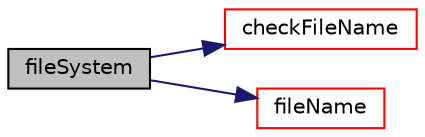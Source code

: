 digraph "fileSystem"
{
 // LATEX_PDF_SIZE
  edge [fontname="Helvetica",fontsize="10",labelfontname="Helvetica",labelfontsize="10"];
  node [fontname="Helvetica",fontsize="10",shape=record];
  rankdir="LR";
  Node1 [label="fileSystem",height=0.2,width=0.4,color="black", fillcolor="grey75", style="filled", fontcolor="black",tooltip="From full path."];
  Node1 -> Node2 [color="midnightblue",fontsize="10",style="solid",fontname="Helvetica"];
  Node2 [label="checkFileName",height=0.2,width=0.4,color="red", fillcolor="white", style="filled",URL="$classpFlow_1_1fileSystem.html#abeb262ada284c78abee69fd64c1700f6",tooltip="Is a valid file name?"];
  Node1 -> Node6 [color="midnightblue",fontsize="10",style="solid",fontname="Helvetica"];
  Node6 [label="fileName",height=0.2,width=0.4,color="red", fillcolor="white", style="filled",URL="$classpFlow_1_1fileSystem.html#a06b8851f8e2610ba100d6dbe7c28e42a",tooltip="File name part of the path (if any)"];
}
